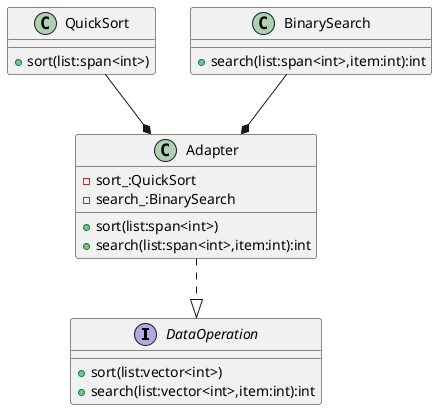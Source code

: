 @startuml
interface DataOperation{
+ sort(list:vector<int>)
+ search(list:vector<int>,item:int):int
}
class Adapter{
- sort_:QuickSort
- search_:BinarySearch
+ sort(list:span<int>)
+ search(list:span<int>,item:int):int
}
class QuickSort{
+ sort(list:span<int>)
}
class BinarySearch{
+ search(list:span<int>,item:int):int
}

Adapter ..|> DataOperation
QuickSort --* Adapter
BinarySearch --* Adapter

@enduml